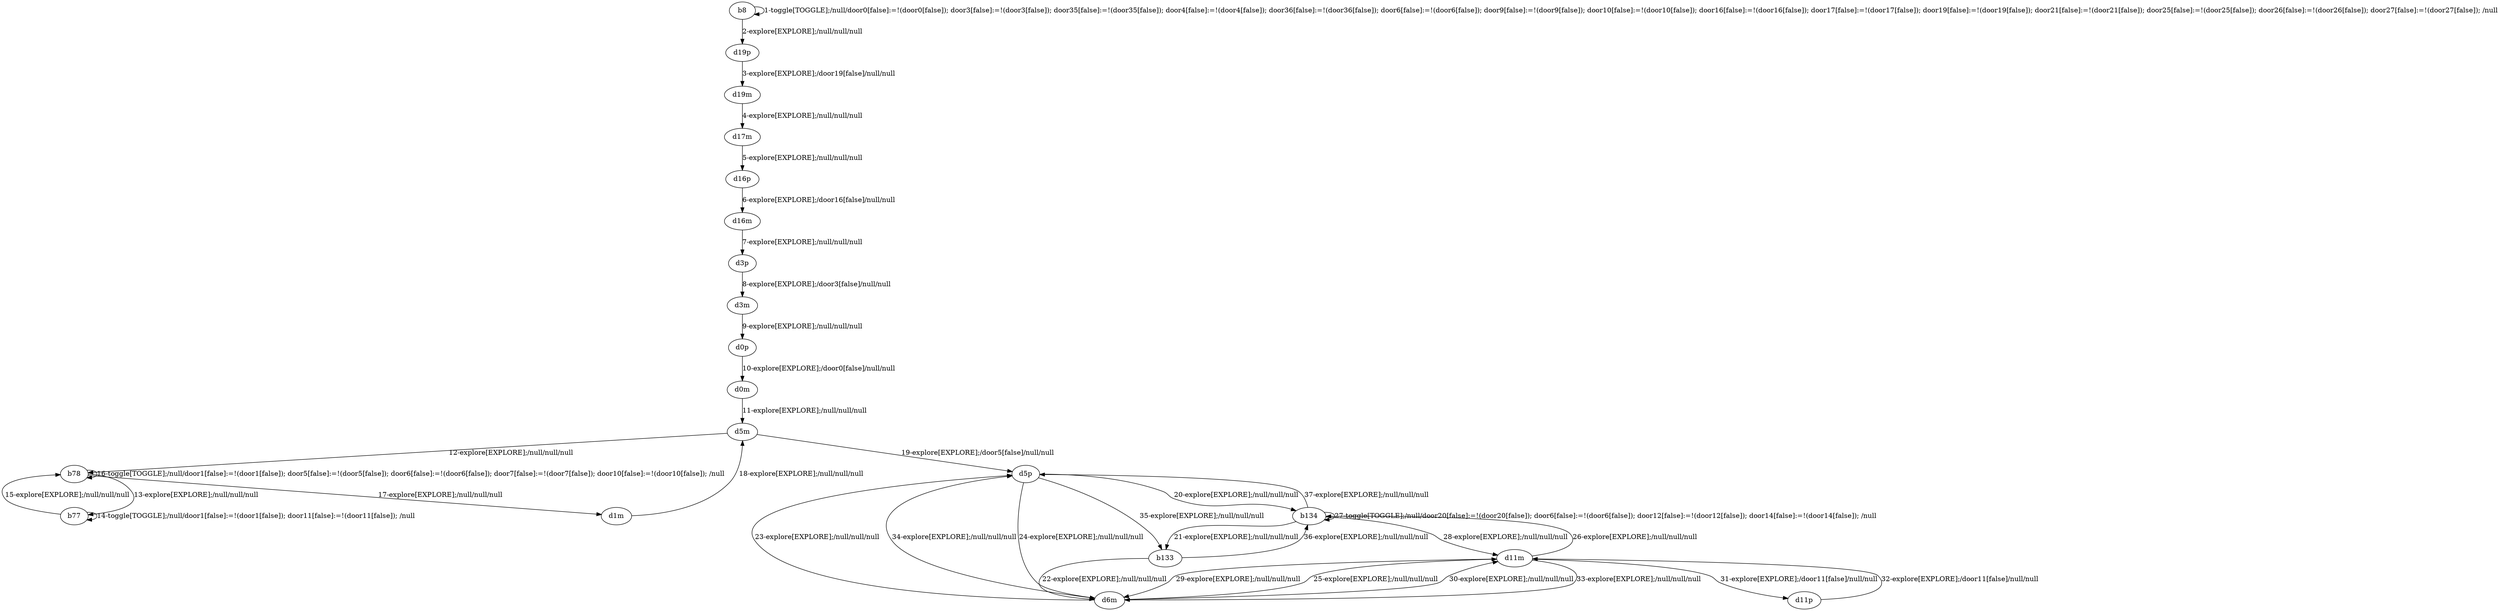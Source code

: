 # Total number of goals covered by this test: 2
# b134 --> d5p
# b133 --> b134

digraph g {
"b8" -> "b8" [label = "1-toggle[TOGGLE];/null/door0[false]:=!(door0[false]); door3[false]:=!(door3[false]); door35[false]:=!(door35[false]); door4[false]:=!(door4[false]); door36[false]:=!(door36[false]); door6[false]:=!(door6[false]); door9[false]:=!(door9[false]); door10[false]:=!(door10[false]); door16[false]:=!(door16[false]); door17[false]:=!(door17[false]); door19[false]:=!(door19[false]); door21[false]:=!(door21[false]); door25[false]:=!(door25[false]); door26[false]:=!(door26[false]); door27[false]:=!(door27[false]); /null"];
"b8" -> "d19p" [label = "2-explore[EXPLORE];/null/null/null"];
"d19p" -> "d19m" [label = "3-explore[EXPLORE];/door19[false]/null/null"];
"d19m" -> "d17m" [label = "4-explore[EXPLORE];/null/null/null"];
"d17m" -> "d16p" [label = "5-explore[EXPLORE];/null/null/null"];
"d16p" -> "d16m" [label = "6-explore[EXPLORE];/door16[false]/null/null"];
"d16m" -> "d3p" [label = "7-explore[EXPLORE];/null/null/null"];
"d3p" -> "d3m" [label = "8-explore[EXPLORE];/door3[false]/null/null"];
"d3m" -> "d0p" [label = "9-explore[EXPLORE];/null/null/null"];
"d0p" -> "d0m" [label = "10-explore[EXPLORE];/door0[false]/null/null"];
"d0m" -> "d5m" [label = "11-explore[EXPLORE];/null/null/null"];
"d5m" -> "b78" [label = "12-explore[EXPLORE];/null/null/null"];
"b78" -> "b77" [label = "13-explore[EXPLORE];/null/null/null"];
"b77" -> "b77" [label = "14-toggle[TOGGLE];/null/door1[false]:=!(door1[false]); door11[false]:=!(door11[false]); /null"];
"b77" -> "b78" [label = "15-explore[EXPLORE];/null/null/null"];
"b78" -> "b78" [label = "16-toggle[TOGGLE];/null/door1[false]:=!(door1[false]); door5[false]:=!(door5[false]); door6[false]:=!(door6[false]); door7[false]:=!(door7[false]); door10[false]:=!(door10[false]); /null"];
"b78" -> "d1m" [label = "17-explore[EXPLORE];/null/null/null"];
"d1m" -> "d5m" [label = "18-explore[EXPLORE];/null/null/null"];
"d5m" -> "d5p" [label = "19-explore[EXPLORE];/door5[false]/null/null"];
"d5p" -> "b134" [label = "20-explore[EXPLORE];/null/null/null"];
"b134" -> "b133" [label = "21-explore[EXPLORE];/null/null/null"];
"b133" -> "d6m" [label = "22-explore[EXPLORE];/null/null/null"];
"d6m" -> "d5p" [label = "23-explore[EXPLORE];/null/null/null"];
"d5p" -> "d6m" [label = "24-explore[EXPLORE];/null/null/null"];
"d6m" -> "d11m" [label = "25-explore[EXPLORE];/null/null/null"];
"d11m" -> "b134" [label = "26-explore[EXPLORE];/null/null/null"];
"b134" -> "b134" [label = "27-toggle[TOGGLE];/null/door20[false]:=!(door20[false]); door6[false]:=!(door6[false]); door12[false]:=!(door12[false]); door14[false]:=!(door14[false]); /null"];
"b134" -> "d11m" [label = "28-explore[EXPLORE];/null/null/null"];
"d11m" -> "d6m" [label = "29-explore[EXPLORE];/null/null/null"];
"d6m" -> "d11m" [label = "30-explore[EXPLORE];/null/null/null"];
"d11m" -> "d11p" [label = "31-explore[EXPLORE];/door11[false]/null/null"];
"d11p" -> "d11m" [label = "32-explore[EXPLORE];/door11[false]/null/null"];
"d11m" -> "d6m" [label = "33-explore[EXPLORE];/null/null/null"];
"d6m" -> "d5p" [label = "34-explore[EXPLORE];/null/null/null"];
"d5p" -> "b133" [label = "35-explore[EXPLORE];/null/null/null"];
"b133" -> "b134" [label = "36-explore[EXPLORE];/null/null/null"];
"b134" -> "d5p" [label = "37-explore[EXPLORE];/null/null/null"];
}